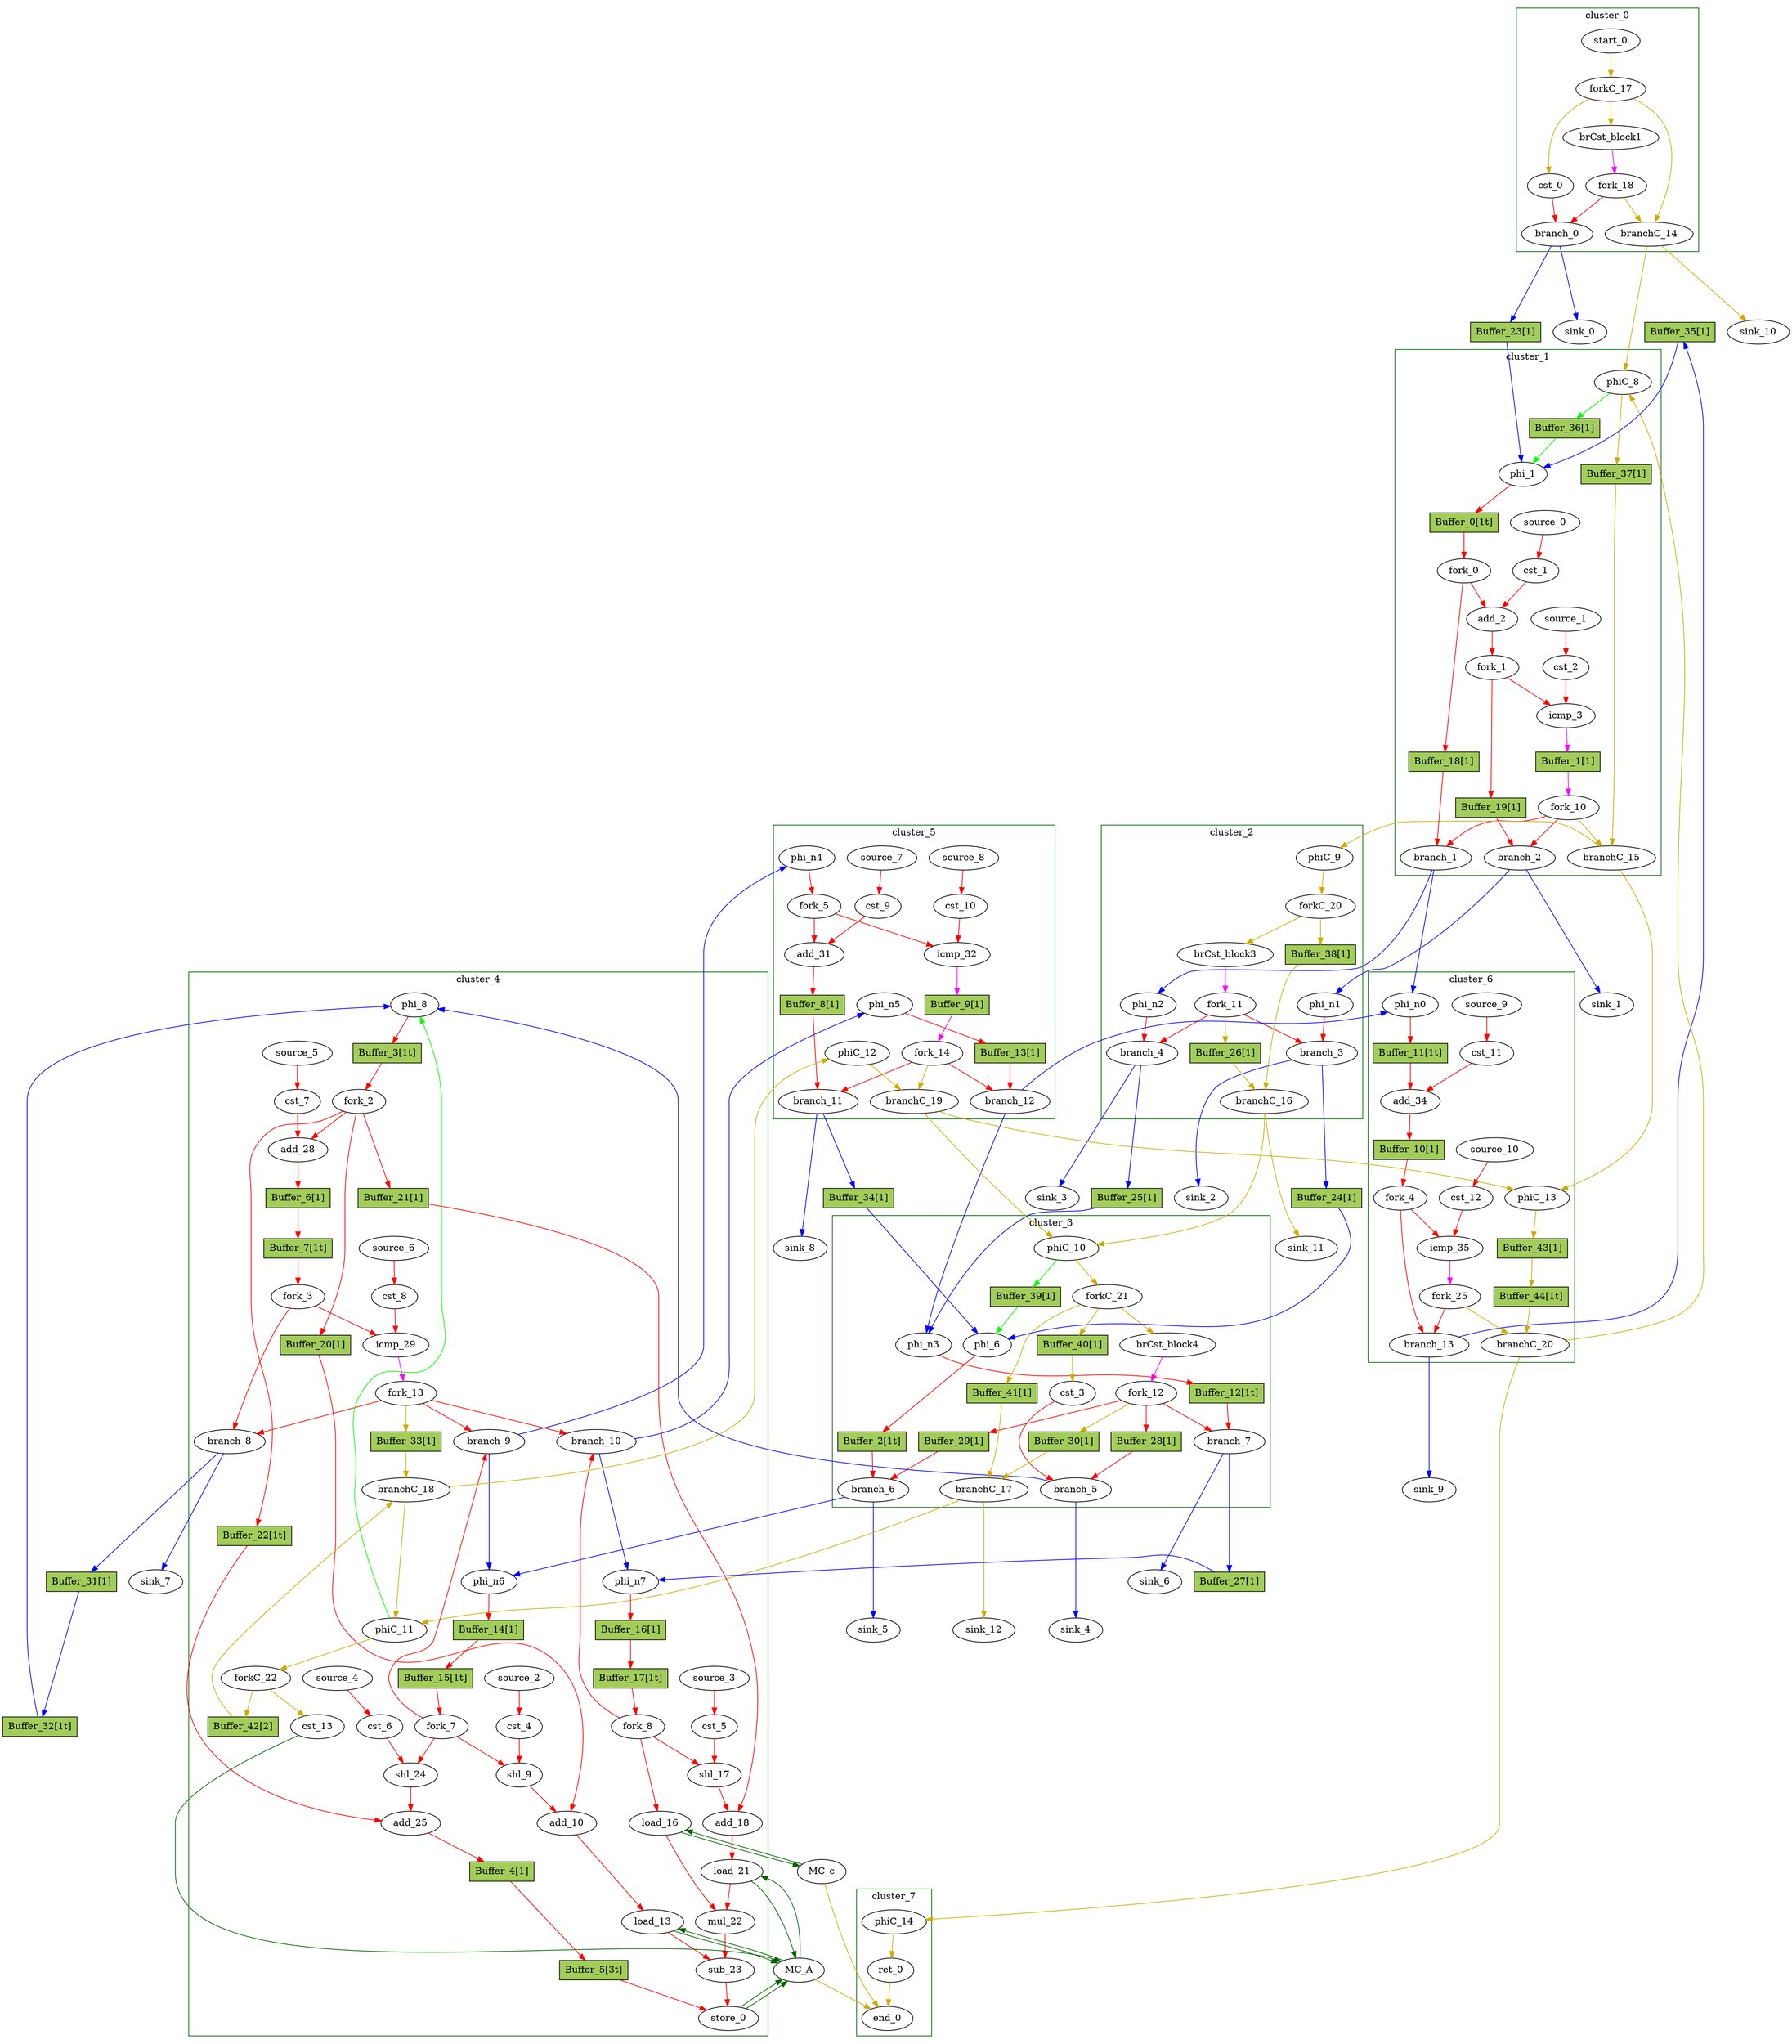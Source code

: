 Digraph G {
	splines=spline;
	subgraph cluster_cluster_0 {
	color = "darkgreen";
label = "cluster_0";
		"brCst_block1" [type="Constant", in="in1:1", out="out1:1", bbID=1, value="0x1"];
		"cst_0" [type="Constant", in="in1:1", out="out1:1", bbID=1, value="0x00000001"];
		"branch_0" [type="Branch", in="in1:1 in2?:1", out="out1+:1 out2-:1", bbID=1];
		"start_0" [type="Entry", in="in1:0", out="out1:0", bbID=1, control="true"];
		"forkC_17" [type="Fork", in="in1:0", out="out1:0 out2:0 out3:0 ", bbID=1];
		"branchC_14" [type="Branch", in="in1:0 in2?:1", out="out1+:0 out2-:0", bbID=1];
		"fork_18" [type="Fork", in="in1:1", out="out1:1 out2:1 ", bbID=1];
	}
	subgraph cluster_cluster_6 {
	color = "darkgreen";
label = "cluster_6";
		"cst_11" [type="Constant", in="in1:1", out="out1:1", bbID=7, value="0x00000001"];
		"add_34" [type="Operator", in="in1:5 in2:5 ", out="out1:5 ", bbID=7, II=1, delay=2.287, latency=0, op="add_op"];
		"cst_12" [type="Constant", in="in1:5", out="out1:5", bbID=7, value="0x00000010"];
		"icmp_35" [type="Operator", in="in1:5 in2:5 ", out="out1:1 ", bbID=7, II=1, delay=1.907, latency=0, op="icmp_ult_op"];
		"phi_n0" [type="Merge", in="in1:5 in2:5 ", out="out1:5", bbID=7, delay=1.397];
		"fork_4" [type="Fork", in="in1:5", out="out1:5 out2:5 ", bbID=7];
		"branch_13" [type="Branch", in="in1:5 in2?:1", out="out1+:5 out2-:5", bbID=7];
		"phiC_13" [type="Merge", in="in1:0 in2:0 ", out="out1:0", bbID=7, delay=0.0];
		"branchC_20" [type="Branch", in="in1:0 in2?:1", out="out1+:0 out2-:0", bbID=7];
		"fork_25" [type="Fork", in="in1:1", out="out1:1 out2:1 ", bbID=7];
		"source_9" [type="Source", out="out1:1", bbID=7];
		"source_10" [type="Source", out="out1:5", bbID=7];
		"Buffer_10" [type="Buffer", in="in1:32", out="out1:32", bbID=3, slots=1, transparent=false, label="Buffer_10[1]", shape="box", style="filled", fillcolor="darkolivegreen3", height=0.4];
		"Buffer_11" [type="Buffer", in="in1:32", out="out1:32", bbID=3, slots=1, transparent=true, label="Buffer_11[1t]", shape="box", style="filled", fillcolor="darkolivegreen3", height=0.4];
		"Buffer_43" [type="Buffer", in="in1:32", out="out1:32", bbID=3, slots=1, transparent=false, label="Buffer_43[1]", shape="box", style="filled", fillcolor="darkolivegreen3", height=0.4];
		"Buffer_44" [type="Buffer", in="in1:32", out="out1:32", bbID=3, slots=1, transparent=true, label="Buffer_44[1t]", shape="box", style="filled", fillcolor="darkolivegreen3", height=0.4];
	}
	subgraph cluster_cluster_2 {
	color = "darkgreen";
label = "cluster_2";
		"brCst_block3" [type="Constant", in="in1:1", out="out1:1", bbID=3, value="0x1"];
		"phi_n1" [type="Merge", in="in1:6 ", out="out1:6", bbID=3, delay=0.0];
		"phi_n2" [type="Merge", in="in1:5 ", out="out1:5", bbID=3, delay=0.0];
		"branch_3" [type="Branch", in="in1:6 in2?:1", out="out1+:6 out2-:6", bbID=3];
		"branch_4" [type="Branch", in="in1:5 in2?:1", out="out1+:5 out2-:5", bbID=3];
		"fork_11" [type="Fork", in="in1:1", out="out1:1 out2:1 out3:1 ", bbID=3];
		"phiC_9" [type="Merge", in="in1:0 ", out="out1:0", bbID=3, delay=0.0];
		"forkC_20" [type="Fork", in="in1:0", out="out1:0 out2:0 ", bbID=3];
		"branchC_16" [type="Branch", in="in1:0 in2?:1", out="out1+:0 out2-:0", bbID=3];
		"Buffer_26" [type="Buffer", in="in1:32", out="out1:32", bbID=3, slots=1, transparent=false, label="Buffer_26[1]", shape="box", style="filled", fillcolor="darkolivegreen3", height=0.4];
		"Buffer_38" [type="Buffer", in="in1:32", out="out1:32", bbID=3, slots=1, transparent=false, label="Buffer_38[1]", shape="box", style="filled", fillcolor="darkolivegreen3", height=0.4];
	}
	subgraph cluster_cluster_3 {
	color = "darkgreen";
label = "cluster_3";
		"phi_6" [type="Mux", in="in1?:1 in2:5 in3:5 ", out="out1:5", bbID=4, delay=1.397];
		"brCst_block4" [type="Constant", in="in1:1", out="out1:1", bbID=4, value="0x1"];
		"cst_3" [type="Constant", in="in1:1", out="out1:1", bbID=4, value="0x00000001"];
		"phi_n3" [type="Merge", in="in1:5 in2:5 ", out="out1:5", bbID=4, delay=1.397];
		"branch_5" [type="Branch", in="in1:1 in2?:1", out="out1+:1 out2-:1", bbID=4];
		"branch_6" [type="Branch", in="in1:5 in2?:1", out="out1+:5 out2-:5", bbID=4];
		"branch_7" [type="Branch", in="in1:5 in2?:1", out="out1+:5 out2-:5", bbID=4];
		"fork_12" [type="Fork", in="in1:1", out="out1:1 out2:1 out3:1 out4:1 ", bbID=4];
		"phiC_10" [type="CntrlMerge", in="in1:0 in2:0 ", out="out1:0 out2?:1", bbID=4, delay=0.0];
		"forkC_21" [type="Fork", in="in1:0", out="out1:0 out2:0 out3:0 ", bbID=4];
		"branchC_17" [type="Branch", in="in1:0 in2?:1", out="out1+:0 out2-:0", bbID=4];
		"Buffer_2" [type="Buffer", in="in1:32", out="out1:32", bbID=3, slots=1, transparent=true, label="Buffer_2[1t]", shape="box", style="filled", fillcolor="darkolivegreen3", height=0.4];
		"Buffer_12" [type="Buffer", in="in1:32", out="out1:32", bbID=3, slots=1, transparent=true, label="Buffer_12[1t]", shape="box", style="filled", fillcolor="darkolivegreen3", height=0.4];
		"Buffer_28" [type="Buffer", in="in1:32", out="out1:32", bbID=3, slots=1, transparent=false, label="Buffer_28[1]", shape="box", style="filled", fillcolor="darkolivegreen3", height=0.4];
		"Buffer_29" [type="Buffer", in="in1:32", out="out1:32", bbID=3, slots=1, transparent=false, label="Buffer_29[1]", shape="box", style="filled", fillcolor="darkolivegreen3", height=0.4];
		"Buffer_30" [type="Buffer", in="in1:32", out="out1:32", bbID=3, slots=1, transparent=false, label="Buffer_30[1]", shape="box", style="filled", fillcolor="darkolivegreen3", height=0.4];
		"Buffer_39" [type="Buffer", in="in1:32", out="out1:32", bbID=3, slots=1, transparent=false, label="Buffer_39[1]", shape="box", style="filled", fillcolor="darkolivegreen3", height=0.4];
		"Buffer_40" [type="Buffer", in="in1:32", out="out1:32", bbID=3, slots=1, transparent=false, label="Buffer_40[1]", shape="box", style="filled", fillcolor="darkolivegreen3", height=0.4];
		"Buffer_41" [type="Buffer", in="in1:32", out="out1:32", bbID=3, slots=1, transparent=false, label="Buffer_41[1]", shape="box", style="filled", fillcolor="darkolivegreen3", height=0.4];
	}
	subgraph cluster_cluster_1 {
	color = "darkgreen";
label = "cluster_1";
		"phi_1" [type="Mux", in="in1?:1 in2:5 in3:5 ", out="out1:5", bbID=2, delay=1.397];
		"cst_1" [type="Constant", in="in1:1", out="out1:1", bbID=2, value="0x00000001"];
		"add_2" [type="Operator", in="in1:6 in2:6 ", out="out1:6 ", bbID=2, II=1, delay=2.287, latency=0, op="add_op"];
		"cst_2" [type="Constant", in="in1:5", out="out1:5", bbID=2, value="0x00000010"];
		"icmp_3" [type="Operator", in="in1:6 in2:6 ", out="out1:1 ", bbID=2, II=1, delay=1.907, latency=0, op="icmp_ult_op"];
		"fork_0" [type="Fork", in="in1:5", out="out1:5 out2:5 ", bbID=2];
		"fork_1" [type="Fork", in="in1:6", out="out1:6 out2:6 ", bbID=2];
		"branch_1" [type="Branch", in="in1:5 in2?:1", out="out1+:5 out2-:5", bbID=2];
		"branch_2" [type="Branch", in="in1:6 in2?:1", out="out1+:6 out2-:6", bbID=2];
		"fork_10" [type="Fork", in="in1:1", out="out1:1 out2:1 out3:1 ", bbID=2];
		"phiC_8" [type="CntrlMerge", in="in1:0 in2:0 ", out="out1:0 out2?:1", bbID=2, delay=0.0];
		"branchC_15" [type="Branch", in="in1:0 in2?:1", out="out1+:0 out2-:0", bbID=2];
		"source_0" [type="Source", out="out1:1", bbID=2];
		"source_1" [type="Source", out="out1:5", bbID=2];
		"Buffer_0" [type="Buffer", in="in1:32", out="out1:32", bbID=3, slots=1, transparent=true, label="Buffer_0[1t]", shape="box", style="filled", fillcolor="darkolivegreen3", height=0.4];
		"Buffer_1" [type="Buffer", in="in1:32", out="out1:32", bbID=3, slots=1, transparent=false, label="Buffer_1[1]", shape="box", style="filled", fillcolor="darkolivegreen3", height=0.4];
		"Buffer_18" [type="Buffer", in="in1:32", out="out1:32", bbID=3, slots=1, transparent=false, label="Buffer_18[1]", shape="box", style="filled", fillcolor="darkolivegreen3", height=0.4];
		"Buffer_19" [type="Buffer", in="in1:32", out="out1:32", bbID=3, slots=1, transparent=false, label="Buffer_19[1]", shape="box", style="filled", fillcolor="darkolivegreen3", height=0.4];
		"Buffer_36" [type="Buffer", in="in1:32", out="out1:32", bbID=3, slots=1, transparent=false, label="Buffer_36[1]", shape="box", style="filled", fillcolor="darkolivegreen3", height=0.4];
		"Buffer_37" [type="Buffer", in="in1:32", out="out1:32", bbID=3, slots=1, transparent=false, label="Buffer_37[1]", shape="box", style="filled", fillcolor="darkolivegreen3", height=0.4];
	}
	subgraph cluster_cluster_5 {
	color = "darkgreen";
label = "cluster_5";
		"cst_9" [type="Constant", in="in1:1", out="out1:1", bbID=6, value="0x00000001"];
		"add_31" [type="Operator", in="in1:5 in2:5 ", out="out1:5 ", bbID=6, II=1, delay=2.287, latency=0, op="add_op"];
		"cst_10" [type="Constant", in="in1:4", out="out1:4", bbID=6, value="0x0000000F"];
		"icmp_32" [type="Operator", in="in1:6 in2:6 ", out="out1:1 ", bbID=6, II=1, delay=1.907, latency=0, op="icmp_slt_op"];
		"phi_n4" [type="Merge", in="in1:5 ", out="out1:5", bbID=6, delay=0.0];
		"phi_n5" [type="Merge", in="in1:5 ", out="out1:5", bbID=6, delay=0.0];
		"fork_5" [type="Fork", in="in1:5", out="out1:5 out2:5 ", bbID=6];
		"branch_11" [type="Branch", in="in1:5 in2?:1", out="out1+:5 out2-:5", bbID=6];
		"branch_12" [type="Branch", in="in1:5 in2?:1", out="out1+:5 out2-:5", bbID=6];
		"fork_14" [type="Fork", in="in1:1", out="out1:1 out2:1 out3:1 ", bbID=6];
		"phiC_12" [type="Merge", in="in1:0 ", out="out1:0", bbID=6, delay=0.0];
		"branchC_19" [type="Branch", in="in1:0 in2?:1", out="out1+:0 out2-:0", bbID=6];
		"source_7" [type="Source", out="out1:1", bbID=6];
		"source_8" [type="Source", out="out1:4", bbID=6];
		"Buffer_8" [type="Buffer", in="in1:32", out="out1:32", bbID=3, slots=1, transparent=false, label="Buffer_8[1]", shape="box", style="filled", fillcolor="darkolivegreen3", height=0.4];
		"Buffer_9" [type="Buffer", in="in1:32", out="out1:32", bbID=3, slots=1, transparent=false, label="Buffer_9[1]", shape="box", style="filled", fillcolor="darkolivegreen3", height=0.4];
		"Buffer_13" [type="Buffer", in="in1:32", out="out1:32", bbID=3, slots=1, transparent=false, label="Buffer_13[1]", shape="box", style="filled", fillcolor="darkolivegreen3", height=0.4];
	}
	subgraph cluster_cluster_4 {
	color = "darkgreen";
label = "cluster_4";
		"phi_8" [type="Mux", in="in1?:1 in2:5 in3:5 ", out="out1:5", bbID=5, delay=1.397];
		"cst_4" [type="Constant", in="in1:3", out="out1:3", bbID=5, value="0x00000004"];
		"shl_9" [type="Operator", in="in1:9 in2:9 ", out="out1:9 ", bbID=5, II=1, delay=0.0, latency=0, op="shl_op"];
		"add_10" [type="Operator", in="in1:10 in2:10 ", out="out1:10 ", bbID=5, II=1, delay=2.287, latency=0, op="add_op"];
		"load_13" [type="Operator", in="in1:32 in2:10 ", out="out1:32 out2:10 ", bbID=5, II=1, delay=1.412, latency=2, op="mc_load_op", portId=0];
		"load_16" [type="Operator", in="in1:32 in2:5 ", out="out1:32 out2:5 ", bbID=5, II=1, delay=1.412, latency=2, op="mc_load_op", portId=0];
		"cst_5" [type="Constant", in="in1:3", out="out1:3", bbID=5, value="0x00000004"];
		"shl_17" [type="Operator", in="in1:9 in2:9 ", out="out1:9 ", bbID=5, II=1, delay=0.0, latency=0, op="shl_op"];
		"add_18" [type="Operator", in="in1:10 in2:10 ", out="out1:10 ", bbID=5, II=1, delay=2.287, latency=0, op="add_op"];
		"load_21" [type="Operator", in="in1:32 in2:10 ", out="out1:32 out2:10 ", bbID=5, II=1, delay=1.412, latency=2, op="mc_load_op", portId=1];
		"mul_22" [type="Operator", in="in1:32 in2:32 ", out="out1:32 ", bbID=5, II=1, delay=0.0, latency=4, op="mul_op"];
		"sub_23" [type="Operator", in="in1:32 in2:32 ", out="out1:32 ", bbID=5, II=1, delay=2.287, latency=0, op="sub_op"];
		"cst_6" [type="Constant", in="in1:3", out="out1:3", bbID=5, value="0x00000004"];
		"shl_24" [type="Operator", in="in1:9 in2:9 ", out="out1:9 ", bbID=5, II=1, delay=0.0, latency=0, op="shl_op"];
		"add_25" [type="Operator", in="in1:10 in2:10 ", out="out1:10 ", bbID=5, II=1, delay=2.287, latency=0, op="add_op"];
		"store_0" [type="Operator", in="in1:32 in2:10 ", out="out1:32 out2:10 ", bbID=5, II=1, delay=0.672, latency=0, op="mc_store_op", portId=0];
		"cst_7" [type="Constant", in="in1:1", out="out1:1", bbID=5, value="0x00000001"];
		"add_28" [type="Operator", in="in1:5 in2:5 ", out="out1:5 ", bbID=5, II=1, delay=2.287, latency=0, op="add_op"];
		"cst_8" [type="Constant", in="in1:5", out="out1:5", bbID=5, value="0x00000010"];
		"icmp_29" [type="Operator", in="in1:5 in2:5 ", out="out1:1 ", bbID=5, II=1, delay=1.907, latency=0, op="icmp_ult_op"];
		"phi_n6" [type="Merge", in="in1:5 in2:5 ", out="out1:5", bbID=5, delay=1.397];
		"phi_n7" [type="Merge", in="in1:5 in2:5 ", out="out1:5", bbID=5, delay=1.397];
		"fork_2" [type="Fork", in="in1:5", out="out1:5 out2:5 out3:5 out4:5 ", bbID=5];
		"fork_3" [type="Fork", in="in1:5", out="out1:5 out2:5 ", bbID=5];
		"fork_7" [type="Fork", in="in1:5", out="out1:5 out2:5 out3:5 ", bbID=5];
		"fork_8" [type="Fork", in="in1:5", out="out1:5 out2:5 out3:5 ", bbID=5];
		"branch_8" [type="Branch", in="in1:5 in2?:1", out="out1+:5 out2-:5", bbID=5];
		"branch_9" [type="Branch", in="in1:5 in2?:1", out="out1+:5 out2-:5", bbID=5];
		"branch_10" [type="Branch", in="in1:5 in2?:1", out="out1+:5 out2-:5", bbID=5];
		"fork_13" [type="Fork", in="in1:1", out="out1:1 out2:1 out3:1 out4:1 ", bbID=5];
		"cst_13" [type="Constant", in="in1:1", out="out1:1", bbID=5, value="0x00000001"];
		"phiC_11" [type="CntrlMerge", in="in1:0 in2:0 ", out="out1:0 out2?:1", bbID=5, delay=0.0];
		"forkC_22" [type="Fork", in="in1:0", out="out1:0 out2:0 ", bbID=5];
		"branchC_18" [type="Branch", in="in1:0 in2?:1", out="out1+:0 out2-:0", bbID=5];
		"source_2" [type="Source", out="out1:3", bbID=5];
		"source_3" [type="Source", out="out1:3", bbID=5];
		"source_4" [type="Source", out="out1:3", bbID=5];
		"source_5" [type="Source", out="out1:1", bbID=5];
		"source_6" [type="Source", out="out1:5", bbID=5];
		"Buffer_3" [type="Buffer", in="in1:32", out="out1:32", bbID=3, slots=1, transparent=true, label="Buffer_3[1t]", shape="box", style="filled", fillcolor="darkolivegreen3", height=0.4];
		"Buffer_4" [type="Buffer", in="in1:32", out="out1:32", bbID=3, slots=1, transparent=false, label="Buffer_4[1]", shape="box", style="filled", fillcolor="darkolivegreen3", height=0.4];
		"Buffer_5" [type="Buffer", in="in1:32", out="out1:32", bbID=3, slots=3, transparent=true, label="Buffer_5[3t]", shape="box", style="filled", fillcolor="darkolivegreen3", height=0.4];
		"Buffer_6" [type="Buffer", in="in1:32", out="out1:32", bbID=3, slots=1, transparent=false, label="Buffer_6[1]", shape="box", style="filled", fillcolor="darkolivegreen3", height=0.4];
		"Buffer_7" [type="Buffer", in="in1:32", out="out1:32", bbID=3, slots=1, transparent=true, label="Buffer_7[1t]", shape="box", style="filled", fillcolor="darkolivegreen3", height=0.4];
		"Buffer_14" [type="Buffer", in="in1:32", out="out1:32", bbID=3, slots=1, transparent=false, label="Buffer_14[1]", shape="box", style="filled", fillcolor="darkolivegreen3", height=0.4];
		"Buffer_15" [type="Buffer", in="in1:32", out="out1:32", bbID=3, slots=1, transparent=true, label="Buffer_15[1t]", shape="box", style="filled", fillcolor="darkolivegreen3", height=0.4];
		"Buffer_16" [type="Buffer", in="in1:32", out="out1:32", bbID=3, slots=1, transparent=false, label="Buffer_16[1]", shape="box", style="filled", fillcolor="darkolivegreen3", height=0.4];
		"Buffer_17" [type="Buffer", in="in1:32", out="out1:32", bbID=3, slots=1, transparent=true, label="Buffer_17[1t]", shape="box", style="filled", fillcolor="darkolivegreen3", height=0.4];
		"Buffer_20" [type="Buffer", in="in1:32", out="out1:32", bbID=3, slots=1, transparent=false, label="Buffer_20[1]", shape="box", style="filled", fillcolor="darkolivegreen3", height=0.4];
		"Buffer_21" [type="Buffer", in="in1:32", out="out1:32", bbID=3, slots=1, transparent=false, label="Buffer_21[1]", shape="box", style="filled", fillcolor="darkolivegreen3", height=0.4];
		"Buffer_22" [type="Buffer", in="in1:32", out="out1:32", bbID=3, slots=1, transparent=true, label="Buffer_22[1t]", shape="box", style="filled", fillcolor="darkolivegreen3", height=0.4];
		"Buffer_33" [type="Buffer", in="in1:32", out="out1:32", bbID=3, slots=1, transparent=false, label="Buffer_33[1]", shape="box", style="filled", fillcolor="darkolivegreen3", height=0.4];
		"Buffer_42" [type="Buffer", in="in1:32", out="out1:32", bbID=3, slots=2, transparent=false, label="Buffer_42[2]", shape="box", style="filled", fillcolor="darkolivegreen3", height=0.4];
	}
	subgraph cluster_cluster_7 {
	color = "darkgreen";
label = "cluster_7";
		"ret_0" [type="Operator", in="in1:0 ", out="out1:0 ", bbID=8, II=1, delay=0.0, latency=0, op="ret_op"];
		"end_0" [type="Exit", in="in1:0*e in2:0*e in3:0 ", out="out1:0", bbID=0];
		"phiC_14" [type="Merge", in="in1:0 ", out="out1:0", bbID=8, delay=0.0];
	}
		"MC_A" [type="MC", in="in1:32*c0 in2:10*l0a in3:10*l1a in4:10*s0a in5:32*s0d ", out="out1:32*l0d out2:32*l1d out3:0*e ", bbID=0, bbcount=1, ldcount=2, memory="A", stcount=1];
		"MC_c" [type="MC", in="in1:5*l0a ", out="out1:32*l0d out2:0*e ", bbID=0, bbcount=0, ldcount=1, memory="c", stcount=0];
		"sink_0" [type="Sink", in="in1:1", bbID=0];
		"sink_1" [type="Sink", in="in1:6", bbID=0];
		"sink_2" [type="Sink", in="in1:6", bbID=0];
		"sink_3" [type="Sink", in="in1:5", bbID=0];
		"sink_4" [type="Sink", in="in1:1", bbID=0];
		"sink_5" [type="Sink", in="in1:5", bbID=0];
		"sink_6" [type="Sink", in="in1:5", bbID=0];
		"sink_7" [type="Sink", in="in1:5", bbID=0];
		"sink_8" [type="Sink", in="in1:5", bbID=0];
		"sink_9" [type="Sink", in="in1:5", bbID=0];
		"sink_10" [type="Sink", in="in1:0", bbID=0];
		"sink_11" [type="Sink", in="in1:0", bbID=0];
		"sink_12" [type="Sink", in="in1:0", bbID=0];
		"Buffer_23" [type="Buffer", in="in1:32", out="out1:32", bbID=3, slots=1, transparent=false, label="Buffer_23[1]", shape="box", style="filled", fillcolor="darkolivegreen3", height=0.4];
		"Buffer_24" [type="Buffer", in="in1:32", out="out1:32", bbID=3, slots=1, transparent=false, label="Buffer_24[1]", shape="box", style="filled", fillcolor="darkolivegreen3", height=0.4];
		"Buffer_25" [type="Buffer", in="in1:32", out="out1:32", bbID=3, slots=1, transparent=false, label="Buffer_25[1]", shape="box", style="filled", fillcolor="darkolivegreen3", height=0.4];
		"Buffer_27" [type="Buffer", in="in1:32", out="out1:32", bbID=3, slots=1, transparent=false, label="Buffer_27[1]", shape="box", style="filled", fillcolor="darkolivegreen3", height=0.4];
		"Buffer_31" [type="Buffer", in="in1:32", out="out1:32", bbID=3, slots=1, transparent=false, label="Buffer_31[1]", shape="box", style="filled", fillcolor="darkolivegreen3", height=0.4];
		"Buffer_32" [type="Buffer", in="in1:32", out="out1:32", bbID=3, slots=1, transparent=true, label="Buffer_32[1t]", shape="box", style="filled", fillcolor="darkolivegreen3", height=0.4];
		"Buffer_34" [type="Buffer", in="in1:32", out="out1:32", bbID=3, slots=1, transparent=false, label="Buffer_34[1]", shape="box", style="filled", fillcolor="darkolivegreen3", height=0.4];
		"Buffer_35" [type="Buffer", in="in1:32", out="out1:32", bbID=3, slots=1, transparent=false, label="Buffer_35[1]", shape="box", style="filled", fillcolor="darkolivegreen3", height=0.4];
		"brCst_block1" -> "fork_18" [color = "magenta", from = "out1", to = "in1"];
		"cst_0" -> "branch_0" [color = "red", from = "out1", to = "in1"];
		"phi_1" -> "Buffer_0" [color = "red", from = "out1", to = "in1"];
		"cst_1" -> "add_2" [color = "red", from = "out1", to = "in2"];
		"add_2" -> "fork_1" [color = "red", from = "out1", to = "in1"];
		"cst_2" -> "icmp_3" [color = "red", from = "out1", to = "in2"];
		"icmp_3" -> "Buffer_1" [color = "magenta", from = "out1", to = "in1"];
		"brCst_block3" -> "fork_11" [color = "magenta", from = "out1", to = "in1"];
		"phi_6" -> "Buffer_2" [color = "red", from = "out1", to = "in1"];
		"brCst_block4" -> "fork_12" [color = "magenta", from = "out1", to = "in1"];
		"cst_3" -> "branch_5" [color = "red", from = "out1", to = "in1"];
		"phi_8" -> "Buffer_3" [color = "red", from = "out1", to = "in1"];
		"cst_4" -> "shl_9" [color = "red", from = "out1", to = "in2"];
		"shl_9" -> "add_10" [color = "red", from = "out1", to = "in1"];
		"add_10" -> "load_13" [color = "red", from = "out1", to = "in2"];
		"load_13" -> "sub_23" [color = "red", from = "out1", to = "in1"];
		"load_13" -> "MC_A" [color = "darkgreen", mem_address = "true", from = "out2", to = "in2"];
		"load_16" -> "mul_22" [color = "red", from = "out1", to = "in1"];
		"load_16" -> "MC_c" [color = "darkgreen", mem_address = "true", from = "out2", to = "in1"];
		"cst_5" -> "shl_17" [color = "red", from = "out1", to = "in2"];
		"shl_17" -> "add_18" [color = "red", from = "out1", to = "in1"];
		"add_18" -> "load_21" [color = "red", from = "out1", to = "in2"];
		"load_21" -> "mul_22" [color = "red", from = "out1", to = "in2"];
		"load_21" -> "MC_A" [color = "darkgreen", mem_address = "true", from = "out2", to = "in3"];
		"mul_22" -> "sub_23" [color = "red", from = "out1", to = "in2"];
		"sub_23" -> "store_0" [color = "red", from = "out1", to = "in1"];
		"cst_6" -> "shl_24" [color = "red", from = "out1", to = "in2"];
		"shl_24" -> "add_25" [color = "red", from = "out1", to = "in1"];
		"add_25" -> "Buffer_4" [color = "red", from = "out1", to = "in1"];
		"store_0" -> "MC_A" [color = "darkgreen", mem_address = "true", from = "out2", to = "in4"];
		"store_0" -> "MC_A" [color = "darkgreen", mem_address = "false", from = "out1", to = "in5"];
		"cst_7" -> "add_28" [color = "red", from = "out1", to = "in2"];
		"add_28" -> "Buffer_6" [color = "red", from = "out1", to = "in1"];
		"cst_8" -> "icmp_29" [color = "red", from = "out1", to = "in2"];
		"icmp_29" -> "fork_13" [color = "magenta", from = "out1", to = "in1"];
		"cst_9" -> "add_31" [color = "red", from = "out1", to = "in2"];
		"add_31" -> "Buffer_8" [color = "red", from = "out1", to = "in1"];
		"cst_10" -> "icmp_32" [color = "red", from = "out1", to = "in2"];
		"icmp_32" -> "Buffer_9" [color = "magenta", from = "out1", to = "in1"];
		"cst_11" -> "add_34" [color = "red", from = "out1", to = "in2"];
		"add_34" -> "Buffer_10" [color = "red", from = "out1", to = "in1"];
		"cst_12" -> "icmp_35" [color = "red", from = "out1", to = "in2"];
		"icmp_35" -> "fork_25" [color = "magenta", from = "out1", to = "in1"];
		"ret_0" -> "end_0" [color = "gold3", from = "out1", to = "in3"];
		"phi_n0" -> "Buffer_11" [color = "red", from = "out1", to = "in1"];
		"phi_n1" -> "branch_3" [color = "red", from = "out1", to = "in1"];
		"phi_n2" -> "branch_4" [color = "red", from = "out1", to = "in1"];
		"phi_n3" -> "Buffer_12" [color = "red", from = "out1", to = "in1"];
		"phi_n4" -> "fork_5" [color = "red", from = "out1", to = "in1"];
		"phi_n5" -> "Buffer_13" [color = "red", from = "out1", to = "in1"];
		"phi_n6" -> "Buffer_14" [color = "red", from = "out1", to = "in1"];
		"phi_n7" -> "Buffer_16" [color = "red", from = "out1", to = "in1"];
		"fork_0" -> "add_2" [color = "red", from = "out1", to = "in1"];
		"fork_0" -> "Buffer_18" [color = "red", from = "out2", to = "in1"];
		"fork_1" -> "icmp_3" [color = "red", from = "out1", to = "in1"];
		"fork_1" -> "Buffer_19" [color = "red", from = "out2", to = "in1"];
		"fork_2" -> "add_28" [color = "red", from = "out4", to = "in1"];
		"fork_2" -> "Buffer_20" [color = "red", from = "out1", to = "in1"];
		"fork_2" -> "Buffer_21" [color = "red", from = "out2", to = "in1"];
		"fork_2" -> "Buffer_22" [color = "red", from = "out3", to = "in1"];
		"fork_3" -> "icmp_29" [color = "red", from = "out1", to = "in1"];
		"fork_3" -> "branch_8" [color = "red", from = "out2", to = "in1"];
		"fork_4" -> "icmp_35" [color = "red", from = "out1", to = "in1"];
		"fork_4" -> "branch_13" [color = "red", from = "out2", to = "in1"];
		"fork_5" -> "add_31" [color = "red", from = "out1", to = "in1"];
		"fork_5" -> "icmp_32" [color = "red", from = "out2", to = "in1"];
		"fork_7" -> "shl_9" [color = "red", from = "out1", to = "in1"];
		"fork_7" -> "shl_24" [color = "red", from = "out2", to = "in1"];
		"fork_7" -> "branch_9" [color = "red", from = "out3", to = "in1"];
		"fork_8" -> "load_16" [color = "red", from = "out1", to = "in2"];
		"fork_8" -> "shl_17" [color = "red", from = "out2", to = "in1"];
		"fork_8" -> "branch_10" [color = "red", from = "out3", to = "in1"];
		"branch_0" -> "sink_0" [color = "blue", from = "out2", to = "in1", minlen = 3];
		"branch_0" -> "Buffer_23" [color = "blue", from = "out1", to = "in1", minlen = 3];
		"branch_1" -> "phi_n0" [color = "blue", from = "out2", to = "in1", minlen = 3];
		"branch_1" -> "phi_n2" [color = "blue", from = "out1", to = "in1", minlen = 3];
		"branch_2" -> "phi_n1" [color = "blue", from = "out1", to = "in1", minlen = 3];
		"branch_2" -> "sink_1" [color = "blue", from = "out2", to = "in1", minlen = 3];
		"fork_10" -> "branch_1" [color = "red", from = "out2", to = "in2"];
		"fork_10" -> "branch_2" [color = "red", from = "out1", to = "in2"];
		"fork_10" -> "branchC_15" [color = "gold3", from = "out3", to = "in2"];
		"branch_3" -> "sink_2" [color = "blue", from = "out2", to = "in1", minlen = 3];
		"branch_3" -> "Buffer_24" [color = "blue", from = "out1", to = "in1", minlen = 3];
		"branch_4" -> "sink_3" [color = "blue", from = "out2", to = "in1", minlen = 3];
		"branch_4" -> "Buffer_25" [color = "blue", from = "out1", to = "in1", minlen = 3];
		"fork_11" -> "branch_3" [color = "red", from = "out2", to = "in2"];
		"fork_11" -> "branch_4" [color = "red", from = "out1", to = "in2"];
		"fork_11" -> "Buffer_26" [color = "gold3", from = "out3", to = "in1"];
		"branch_5" -> "phi_8" [color = "blue", from = "out1", to = "in2", minlen = 3];
		"branch_5" -> "sink_4" [color = "blue", from = "out2", to = "in1", minlen = 3];
		"branch_6" -> "phi_n6" [color = "blue", from = "out1", to = "in1", minlen = 3];
		"branch_6" -> "sink_5" [color = "blue", from = "out2", to = "in1", minlen = 3];
		"branch_7" -> "sink_6" [color = "blue", from = "out2", to = "in1", minlen = 3];
		"branch_7" -> "Buffer_27" [color = "blue", from = "out1", to = "in1", minlen = 3];
		"fork_12" -> "branch_7" [color = "red", from = "out1", to = "in2"];
		"fork_12" -> "Buffer_28" [color = "red", from = "out3", to = "in1"];
		"fork_12" -> "Buffer_29" [color = "red", from = "out2", to = "in1"];
		"fork_12" -> "Buffer_30" [color = "gold3", from = "out4", to = "in1"];
		"branch_8" -> "sink_7" [color = "blue", from = "out2", to = "in1", minlen = 3];
		"branch_8" -> "Buffer_31" [color = "blue", from = "out1", to = "in1", minlen = 3];
		"branch_9" -> "phi_n4" [color = "blue", from = "out2", to = "in1", minlen = 3];
		"branch_9" -> "phi_n6" [color = "blue", from = "out1", to = "in2", minlen = 3];
		"branch_10" -> "phi_n5" [color = "blue", from = "out2", to = "in1", minlen = 3];
		"branch_10" -> "phi_n7" [color = "blue", from = "out1", to = "in2", minlen = 3];
		"fork_13" -> "branch_8" [color = "red", from = "out3", to = "in2"];
		"fork_13" -> "branch_9" [color = "red", from = "out2", to = "in2"];
		"fork_13" -> "branch_10" [color = "red", from = "out1", to = "in2"];
		"fork_13" -> "Buffer_33" [color = "gold3", from = "out4", to = "in1"];
		"branch_11" -> "sink_8" [color = "blue", from = "out2", to = "in1", minlen = 3];
		"branch_11" -> "Buffer_34" [color = "blue", from = "out1", to = "in1", minlen = 3];
		"branch_12" -> "phi_n0" [color = "blue", from = "out2", to = "in2", minlen = 3];
		"branch_12" -> "phi_n3" [color = "blue", from = "out1", to = "in2", minlen = 3];
		"fork_14" -> "branch_11" [color = "red", from = "out2", to = "in2"];
		"fork_14" -> "branch_12" [color = "red", from = "out1", to = "in2"];
		"fork_14" -> "branchC_19" [color = "gold3", from = "out3", to = "in2"];
		"branch_13" -> "sink_9" [color = "blue", from = "out2", to = "in1", minlen = 3];
		"branch_13" -> "Buffer_35" [color = "blue", from = "out1", to = "in1", minlen = 3];
		"MC_A" -> "load_13" [color = "darkgreen", mem_address = "false", from = "out1", to = "in1"];
		"MC_A" -> "load_21" [color = "darkgreen", mem_address = "false", from = "out2", to = "in1"];
		"MC_A" -> "end_0" [color = "gold3", from = "out3", to = "in1"];
		"MC_c" -> "load_16" [color = "darkgreen", mem_address = "false", from = "out1", to = "in1"];
		"MC_c" -> "end_0" [color = "gold3", from = "out2", to = "in2"];
		"cst_13" -> "MC_A" [color = "darkgreen", from = "out1", to = "in1"];
		"start_0" -> "forkC_17" [color = "gold3", from = "out1", to = "in1"];
		"forkC_17" -> "brCst_block1" [color = "gold3", from = "out3", to = "in1"];
		"forkC_17" -> "cst_0" [color = "gold3", from = "out1", to = "in1"];
		"forkC_17" -> "branchC_14" [color = "gold3", from = "out2", to = "in1"];
		"branchC_14" -> "phiC_8" [color = "gold3", from = "out1", to = "in1", minlen = 3];
		"branchC_14" -> "sink_10" [color = "gold3", from = "out2", to = "in1", minlen = 3];
		"fork_18" -> "branch_0" [color = "red", from = "out1", to = "in2"];
		"fork_18" -> "branchC_14" [color = "gold3", from = "out2", to = "in2"];
		"phiC_8" -> "Buffer_36" [color = "green", from = "out2", to = "in1"];
		"phiC_8" -> "Buffer_37" [color = "gold3", from = "out1", to = "in1"];
		"branchC_15" -> "phiC_9" [color = "gold3", from = "out1", to = "in1", minlen = 3];
		"branchC_15" -> "phiC_13" [color = "gold3", from = "out2", to = "in1", minlen = 3];
		"phiC_9" -> "forkC_20" [color = "gold3", from = "out1", to = "in1"];
		"forkC_20" -> "brCst_block3" [color = "gold3", from = "out2", to = "in1"];
		"forkC_20" -> "Buffer_38" [color = "gold3", from = "out1", to = "in1"];
		"branchC_16" -> "phiC_10" [color = "gold3", from = "out1", to = "in1", minlen = 3];
		"branchC_16" -> "sink_11" [color = "gold3", from = "out2", to = "in1", minlen = 3];
		"phiC_10" -> "forkC_21" [color = "gold3", from = "out1", to = "in1"];
		"phiC_10" -> "Buffer_39" [color = "green", from = "out2", to = "in1"];
		"forkC_21" -> "brCst_block4" [color = "gold3", from = "out3", to = "in1"];
		"forkC_21" -> "Buffer_40" [color = "gold3", from = "out1", to = "in1"];
		"forkC_21" -> "Buffer_41" [color = "gold3", from = "out2", to = "in1"];
		"branchC_17" -> "phiC_11" [color = "gold3", from = "out1", to = "in1", minlen = 3];
		"branchC_17" -> "sink_12" [color = "gold3", from = "out2", to = "in1", minlen = 3];
		"phiC_11" -> "phi_8" [color = "green", from = "out2", to = "in1"];
		"phiC_11" -> "forkC_22" [color = "gold3", from = "out1", to = "in1"];
		"forkC_22" -> "cst_13" [color = "gold3", from = "out1", to = "in1"];
		"forkC_22" -> "Buffer_42" [color = "gold3", from = "out2", to = "in1"];
		"branchC_18" -> "phiC_11" [color = "gold3", from = "out1", to = "in2", minlen = 3];
		"branchC_18" -> "phiC_12" [color = "gold3", from = "out2", to = "in1", minlen = 3];
		"phiC_12" -> "branchC_19" [color = "gold3", from = "out1", to = "in1"];
		"branchC_19" -> "phiC_10" [color = "gold3", from = "out1", to = "in2", minlen = 3];
		"branchC_19" -> "phiC_13" [color = "gold3", from = "out2", to = "in2", minlen = 3];
		"phiC_13" -> "Buffer_43" [color = "gold3", from = "out1", to = "in1"];
		"branchC_20" -> "phiC_8" [color = "gold3", from = "out1", to = "in2", minlen = 3];
		"branchC_20" -> "phiC_14" [color = "gold3", from = "out2", to = "in1", minlen = 3];
		"fork_25" -> "branch_13" [color = "red", from = "out1", to = "in2"];
		"fork_25" -> "branchC_20" [color = "gold3", from = "out2", to = "in2"];
		"phiC_14" -> "ret_0" [color = "gold3", from = "out1", to = "in1"];
		"source_0" -> "cst_1" [color = "red", from = "out1", to = "in1"];
		"source_1" -> "cst_2" [color = "red", from = "out1", to = "in1"];
		"source_2" -> "cst_4" [color = "red", from = "out1", to = "in1"];
		"source_3" -> "cst_5" [color = "red", from = "out1", to = "in1"];
		"source_4" -> "cst_6" [color = "red", from = "out1", to = "in1"];
		"source_5" -> "cst_7" [color = "red", from = "out1", to = "in1"];
		"source_6" -> "cst_8" [color = "red", from = "out1", to = "in1"];
		"source_7" -> "cst_9" [color = "red", from = "out1", to = "in1"];
		"source_8" -> "cst_10" [color = "red", from = "out1", to = "in1"];
		"source_9" -> "cst_11" [color = "red", from = "out1", to = "in1"];
		"source_10" -> "cst_12" [color = "red", from = "out1", to = "in1"];
		"Buffer_0" -> "fork_0" [color = "red", from = "out1", to = "in1"];
		"Buffer_1" -> "fork_10" [color = "magenta", from = "out1", to = "in1"];
		"Buffer_2" -> "branch_6" [color = "red", from = "out1", to = "in1"];
		"Buffer_3" -> "fork_2" [color = "red", from = "out1", to = "in1"];
		"Buffer_4" -> "Buffer_5" [color = "red", from = "out1", to = "in1"];
		"Buffer_5" -> "store_0" [color = "red", from = "out1", to = "in2"];
		"Buffer_6" -> "Buffer_7" [color = "red", from = "out1", to = "in1"];
		"Buffer_7" -> "fork_3" [color = "red", from = "out1", to = "in1"];
		"Buffer_8" -> "branch_11" [color = "red", from = "out1", to = "in1"];
		"Buffer_9" -> "fork_14" [color = "magenta", from = "out1", to = "in1"];
		"Buffer_10" -> "fork_4" [color = "red", from = "out1", to = "in1"];
		"Buffer_11" -> "add_34" [color = "red", from = "out1", to = "in1"];
		"Buffer_12" -> "branch_7" [color = "red", from = "out1", to = "in1"];
		"Buffer_13" -> "branch_12" [color = "red", from = "out1", to = "in1"];
		"Buffer_14" -> "Buffer_15" [color = "red", from = "out1", to = "in1"];
		"Buffer_15" -> "fork_7" [color = "red", from = "out1", to = "in1"];
		"Buffer_16" -> "Buffer_17" [color = "red", from = "out1", to = "in1"];
		"Buffer_17" -> "fork_8" [color = "red", from = "out1", to = "in1"];
		"Buffer_18" -> "branch_1" [color = "red", from = "out1", to = "in1"];
		"Buffer_19" -> "branch_2" [color = "red", from = "out1", to = "in1"];
		"Buffer_20" -> "add_10" [color = "red", from = "out1", to = "in2"];
		"Buffer_21" -> "add_18" [color = "red", from = "out1", to = "in2"];
		"Buffer_22" -> "add_25" [color = "red", from = "out1", to = "in2"];
		"Buffer_23" -> "phi_1" [color = "blue", from = "out1", to = "in2", minlen = 3];
		"Buffer_24" -> "phi_6" [color = "blue", from = "out1", to = "in2", minlen = 3];
		"Buffer_25" -> "phi_n3" [color = "blue", from = "out1", to = "in1", minlen = 3];
		"Buffer_26" -> "branchC_16" [color = "gold3", from = "out1", to = "in2"];
		"Buffer_27" -> "phi_n7" [color = "blue", from = "out1", to = "in1", minlen = 3];
		"Buffer_28" -> "branch_5" [color = "red", from = "out1", to = "in2"];
		"Buffer_29" -> "branch_6" [color = "red", from = "out1", to = "in2"];
		"Buffer_30" -> "branchC_17" [color = "gold3", from = "out1", to = "in2"];
		"Buffer_31" -> "Buffer_32" [color = "blue", from = "out1", to = "in1", minlen = 3];
		"Buffer_32" -> "phi_8" [color = "blue", from = "out1", to = "in3", minlen = 3];
		"Buffer_33" -> "branchC_18" [color = "gold3", from = "out1", to = "in2"];
		"Buffer_34" -> "phi_6" [color = "blue", from = "out1", to = "in3", minlen = 3];
		"Buffer_35" -> "phi_1" [color = "blue", from = "out1", to = "in3", minlen = 3];
		"Buffer_36" -> "phi_1" [color = "green", from = "out1", to = "in1"];
		"Buffer_37" -> "branchC_15" [color = "gold3", from = "out1", to = "in1"];
		"Buffer_38" -> "branchC_16" [color = "gold3", from = "out1", to = "in1"];
		"Buffer_39" -> "phi_6" [color = "green", from = "out1", to = "in1"];
		"Buffer_40" -> "cst_3" [color = "gold3", from = "out1", to = "in1"];
		"Buffer_41" -> "branchC_17" [color = "gold3", from = "out1", to = "in1"];
		"Buffer_42" -> "branchC_18" [color = "gold3", from = "out1", to = "in1"];
		"Buffer_43" -> "Buffer_44" [color = "gold3", from = "out1", to = "in1"];
		"Buffer_44" -> "branchC_20" [color = "gold3", from = "out1", to = "in1"];
}
